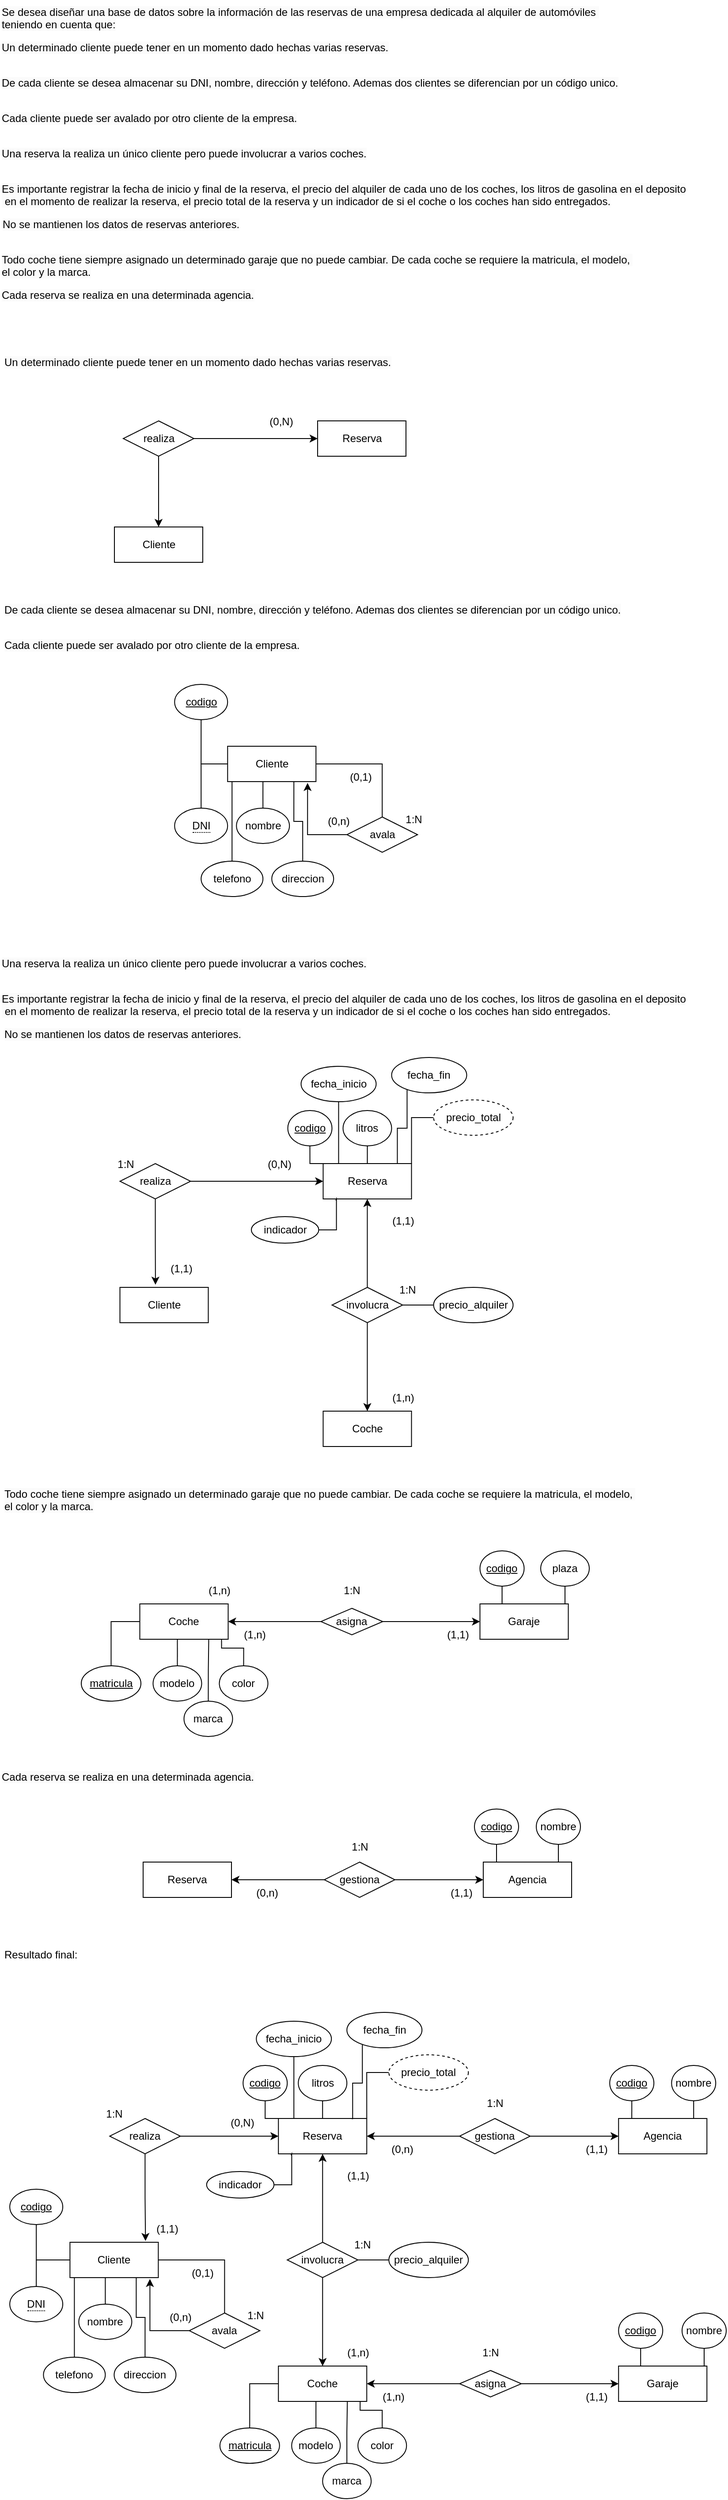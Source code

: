 <mxfile version="25.0.2">
  <diagram id="R2lEEEUBdFMjLlhIrx00" name="Page-1">
    <mxGraphModel dx="824" dy="884" grid="1" gridSize="10" guides="1" tooltips="1" connect="1" arrows="1" fold="1" page="1" pageScale="1" pageWidth="850" pageHeight="1100" math="0" shadow="0" extFonts="Permanent Marker^https://fonts.googleapis.com/css?family=Permanent+Marker">
      <root>
        <mxCell id="0" />
        <mxCell id="1" parent="0" />
        <mxCell id="h5iw6vHmCiw72O9xtH7j-2" style="edgeStyle=orthogonalEdgeStyle;rounded=0;orthogonalLoop=1;jettySize=auto;html=1;exitX=1;exitY=0.5;exitDx=0;exitDy=0;entryX=0.5;entryY=0;entryDx=0;entryDy=0;endArrow=none;endFill=0;" parent="1" source="h5iw6vHmCiw72O9xtH7j-3" target="h5iw6vHmCiw72O9xtH7j-15" edge="1">
          <mxGeometry relative="1" as="geometry" />
        </mxCell>
        <mxCell id="h5iw6vHmCiw72O9xtH7j-3" value="Cliente" style="whiteSpace=wrap;html=1;align=center;" parent="1" vertex="1">
          <mxGeometry x="1135.63" y="884" width="100" height="40" as="geometry" />
        </mxCell>
        <mxCell id="h5iw6vHmCiw72O9xtH7j-5" style="edgeStyle=orthogonalEdgeStyle;rounded=0;orthogonalLoop=1;jettySize=auto;html=1;entryX=0;entryY=0.5;entryDx=0;entryDy=0;endArrow=none;endFill=0;" parent="1" source="h5iw6vHmCiw72O9xtH7j-6" target="h5iw6vHmCiw72O9xtH7j-3" edge="1">
          <mxGeometry relative="1" as="geometry" />
        </mxCell>
        <mxCell id="h5iw6vHmCiw72O9xtH7j-6" value="codigo" style="ellipse;whiteSpace=wrap;html=1;align=center;fontStyle=4;" parent="1" vertex="1">
          <mxGeometry x="1075.63" y="814" width="60" height="40" as="geometry" />
        </mxCell>
        <mxCell id="h5iw6vHmCiw72O9xtH7j-7" value="nombre" style="ellipse;whiteSpace=wrap;html=1;align=center;" parent="1" vertex="1">
          <mxGeometry x="1145.63" y="954" width="60" height="40" as="geometry" />
        </mxCell>
        <mxCell id="h5iw6vHmCiw72O9xtH7j-8" style="edgeStyle=orthogonalEdgeStyle;rounded=0;orthogonalLoop=1;jettySize=auto;html=1;entryX=0.75;entryY=1;entryDx=0;entryDy=0;endArrow=none;endFill=0;" parent="1" source="h5iw6vHmCiw72O9xtH7j-9" target="h5iw6vHmCiw72O9xtH7j-3" edge="1">
          <mxGeometry relative="1" as="geometry" />
        </mxCell>
        <mxCell id="h5iw6vHmCiw72O9xtH7j-9" value="direccion" style="ellipse;whiteSpace=wrap;html=1;align=center;" parent="1" vertex="1">
          <mxGeometry x="1185.63" y="1014" width="70" height="40" as="geometry" />
        </mxCell>
        <mxCell id="h5iw6vHmCiw72O9xtH7j-10" value="telefono" style="ellipse;whiteSpace=wrap;html=1;align=center;" parent="1" vertex="1">
          <mxGeometry x="1105.63" y="1014" width="70" height="40" as="geometry" />
        </mxCell>
        <mxCell id="h5iw6vHmCiw72O9xtH7j-11" style="edgeStyle=orthogonalEdgeStyle;rounded=0;orthogonalLoop=1;jettySize=auto;html=1;entryX=0;entryY=0.5;entryDx=0;entryDy=0;endArrow=none;endFill=0;" parent="1" source="h5iw6vHmCiw72O9xtH7j-12" target="h5iw6vHmCiw72O9xtH7j-3" edge="1">
          <mxGeometry relative="1" as="geometry" />
        </mxCell>
        <mxCell id="h5iw6vHmCiw72O9xtH7j-12" value="&lt;span style=&quot;border-bottom: 1px dotted&quot;&gt;DNI&lt;/span&gt;" style="ellipse;whiteSpace=wrap;html=1;align=center;" parent="1" vertex="1">
          <mxGeometry x="1075.63" y="954" width="60" height="40" as="geometry" />
        </mxCell>
        <mxCell id="h5iw6vHmCiw72O9xtH7j-13" style="edgeStyle=orthogonalEdgeStyle;rounded=0;orthogonalLoop=1;jettySize=auto;html=1;entryX=0.4;entryY=1;entryDx=0;entryDy=0;entryPerimeter=0;endArrow=none;endFill=0;" parent="1" source="h5iw6vHmCiw72O9xtH7j-7" target="h5iw6vHmCiw72O9xtH7j-3" edge="1">
          <mxGeometry relative="1" as="geometry" />
        </mxCell>
        <mxCell id="h5iw6vHmCiw72O9xtH7j-14" style="edgeStyle=orthogonalEdgeStyle;rounded=0;orthogonalLoop=1;jettySize=auto;html=1;entryX=0.05;entryY=0.993;entryDx=0;entryDy=0;entryPerimeter=0;endArrow=none;endFill=0;" parent="1" source="h5iw6vHmCiw72O9xtH7j-10" target="h5iw6vHmCiw72O9xtH7j-3" edge="1">
          <mxGeometry relative="1" as="geometry" />
        </mxCell>
        <mxCell id="h5iw6vHmCiw72O9xtH7j-15" value="avala" style="shape=rhombus;perimeter=rhombusPerimeter;whiteSpace=wrap;html=1;align=center;" parent="1" vertex="1">
          <mxGeometry x="1270.63" y="964" width="80" height="40" as="geometry" />
        </mxCell>
        <mxCell id="h5iw6vHmCiw72O9xtH7j-16" style="edgeStyle=orthogonalEdgeStyle;rounded=0;orthogonalLoop=1;jettySize=auto;html=1;entryX=0.905;entryY=1.038;entryDx=0;entryDy=0;entryPerimeter=0;" parent="1" source="h5iw6vHmCiw72O9xtH7j-15" target="h5iw6vHmCiw72O9xtH7j-3" edge="1">
          <mxGeometry relative="1" as="geometry" />
        </mxCell>
        <mxCell id="h5iw6vHmCiw72O9xtH7j-17" value="(0,n)" style="text;html=1;align=center;verticalAlign=middle;resizable=0;points=[];autosize=1;strokeColor=none;fillColor=none;" parent="1" vertex="1">
          <mxGeometry x="1235.63" y="954" width="50" height="30" as="geometry" />
        </mxCell>
        <mxCell id="h5iw6vHmCiw72O9xtH7j-18" value="(0,1)" style="text;html=1;align=center;verticalAlign=middle;resizable=0;points=[];autosize=1;strokeColor=none;fillColor=none;" parent="1" vertex="1">
          <mxGeometry x="1260.63" y="904" width="50" height="30" as="geometry" />
        </mxCell>
        <mxCell id="h5iw6vHmCiw72O9xtH7j-19" value="1:N" style="text;html=1;align=center;verticalAlign=middle;resizable=0;points=[];autosize=1;strokeColor=none;fillColor=none;" parent="1" vertex="1">
          <mxGeometry x="1325.63" y="952" width="40" height="30" as="geometry" />
        </mxCell>
        <mxCell id="h5iw6vHmCiw72O9xtH7j-46" value="Coche" style="whiteSpace=wrap;html=1;align=center;" parent="1" vertex="1">
          <mxGeometry x="1243.76" y="1636" width="100" height="40" as="geometry" />
        </mxCell>
        <mxCell id="h5iw6vHmCiw72O9xtH7j-47" value="Reserva" style="whiteSpace=wrap;html=1;align=center;" parent="1" vertex="1">
          <mxGeometry x="1243.76" y="1356" width="100" height="40" as="geometry" />
        </mxCell>
        <mxCell id="h5iw6vHmCiw72O9xtH7j-63" style="edgeStyle=orthogonalEdgeStyle;rounded=0;orthogonalLoop=1;jettySize=auto;html=1;entryX=0;entryY=0;entryDx=0;entryDy=0;endArrow=none;endFill=0;" parent="1" source="h5iw6vHmCiw72O9xtH7j-64" target="h5iw6vHmCiw72O9xtH7j-47" edge="1">
          <mxGeometry relative="1" as="geometry" />
        </mxCell>
        <mxCell id="h5iw6vHmCiw72O9xtH7j-64" value="codigo" style="ellipse;whiteSpace=wrap;html=1;align=center;fontStyle=4;" parent="1" vertex="1">
          <mxGeometry x="1203.76" y="1296" width="50" height="40" as="geometry" />
        </mxCell>
        <mxCell id="h5iw6vHmCiw72O9xtH7j-65" style="edgeStyle=orthogonalEdgeStyle;rounded=0;orthogonalLoop=1;jettySize=auto;html=1;entryX=0.5;entryY=0;entryDx=0;entryDy=0;endArrow=none;endFill=0;" parent="1" source="h5iw6vHmCiw72O9xtH7j-66" target="h5iw6vHmCiw72O9xtH7j-47" edge="1">
          <mxGeometry relative="1" as="geometry" />
        </mxCell>
        <mxCell id="h5iw6vHmCiw72O9xtH7j-66" value="litros" style="ellipse;whiteSpace=wrap;html=1;align=center;" parent="1" vertex="1">
          <mxGeometry x="1266.26" y="1296" width="55" height="40" as="geometry" />
        </mxCell>
        <mxCell id="h5iw6vHmCiw72O9xtH7j-67" value="fecha_inicio" style="ellipse;whiteSpace=wrap;html=1;align=center;" parent="1" vertex="1">
          <mxGeometry x="1218.76" y="1246" width="85" height="40" as="geometry" />
        </mxCell>
        <mxCell id="h5iw6vHmCiw72O9xtH7j-68" value="fecha_fin" style="ellipse;whiteSpace=wrap;html=1;align=center;" parent="1" vertex="1">
          <mxGeometry x="1321.26" y="1236" width="85" height="40" as="geometry" />
        </mxCell>
        <mxCell id="h5iw6vHmCiw72O9xtH7j-72" style="edgeStyle=orthogonalEdgeStyle;rounded=0;orthogonalLoop=1;jettySize=auto;html=1;entryX=0.5;entryY=1;entryDx=0;entryDy=0;" parent="1" source="h5iw6vHmCiw72O9xtH7j-74" target="h5iw6vHmCiw72O9xtH7j-47" edge="1">
          <mxGeometry relative="1" as="geometry" />
        </mxCell>
        <mxCell id="h5iw6vHmCiw72O9xtH7j-73" style="edgeStyle=orthogonalEdgeStyle;rounded=0;orthogonalLoop=1;jettySize=auto;html=1;entryX=0.5;entryY=0;entryDx=0;entryDy=0;" parent="1" source="h5iw6vHmCiw72O9xtH7j-74" target="h5iw6vHmCiw72O9xtH7j-46" edge="1">
          <mxGeometry relative="1" as="geometry" />
        </mxCell>
        <mxCell id="h5iw6vHmCiw72O9xtH7j-74" value="involucra" style="shape=rhombus;perimeter=rhombusPerimeter;whiteSpace=wrap;html=1;align=center;" parent="1" vertex="1">
          <mxGeometry x="1253.76" y="1496" width="80" height="40" as="geometry" />
        </mxCell>
        <mxCell id="h5iw6vHmCiw72O9xtH7j-85" style="edgeStyle=orthogonalEdgeStyle;rounded=0;orthogonalLoop=1;jettySize=auto;html=1;exitX=0.5;exitY=1;exitDx=0;exitDy=0;entryX=0.175;entryY=0.006;entryDx=0;entryDy=0;entryPerimeter=0;endArrow=none;endFill=0;" parent="1" source="h5iw6vHmCiw72O9xtH7j-67" target="h5iw6vHmCiw72O9xtH7j-47" edge="1">
          <mxGeometry relative="1" as="geometry" />
        </mxCell>
        <mxCell id="h5iw6vHmCiw72O9xtH7j-86" style="edgeStyle=orthogonalEdgeStyle;rounded=0;orthogonalLoop=1;jettySize=auto;html=1;entryX=0.83;entryY=0.005;entryDx=0;entryDy=0;entryPerimeter=0;endArrow=none;endFill=0;" parent="1" source="h5iw6vHmCiw72O9xtH7j-68" target="h5iw6vHmCiw72O9xtH7j-47" edge="1">
          <mxGeometry relative="1" as="geometry">
            <Array as="points">
              <mxPoint x="1338.76" y="1316" />
              <mxPoint x="1327.76" y="1316" />
              <mxPoint x="1327.76" y="1356" />
            </Array>
          </mxGeometry>
        </mxCell>
        <mxCell id="h5iw6vHmCiw72O9xtH7j-90" value="(1,n)" style="text;html=1;align=center;verticalAlign=middle;resizable=0;points=[];autosize=1;strokeColor=none;fillColor=none;" parent="1" vertex="1">
          <mxGeometry x="1308.76" y="1606" width="50" height="30" as="geometry" />
        </mxCell>
        <mxCell id="h5iw6vHmCiw72O9xtH7j-91" value="(1,1)" style="text;html=1;align=center;verticalAlign=middle;resizable=0;points=[];autosize=1;strokeColor=none;fillColor=none;" parent="1" vertex="1">
          <mxGeometry x="1308.76" y="1406" width="50" height="30" as="geometry" />
        </mxCell>
        <mxCell id="h5iw6vHmCiw72O9xtH7j-92" value="1:N" style="text;html=1;align=center;verticalAlign=middle;resizable=0;points=[];autosize=1;strokeColor=none;fillColor=none;" parent="1" vertex="1">
          <mxGeometry x="1318.76" y="1484" width="40" height="30" as="geometry" />
        </mxCell>
        <mxCell id="h5iw6vHmCiw72O9xtH7j-95" style="edgeStyle=orthogonalEdgeStyle;rounded=0;orthogonalLoop=1;jettySize=auto;html=1;entryX=1;entryY=0.5;entryDx=0;entryDy=0;endArrow=none;endFill=0;" parent="1" source="h5iw6vHmCiw72O9xtH7j-96" target="h5iw6vHmCiw72O9xtH7j-74" edge="1">
          <mxGeometry relative="1" as="geometry" />
        </mxCell>
        <mxCell id="h5iw6vHmCiw72O9xtH7j-96" value="precio_alquiler" style="ellipse;whiteSpace=wrap;html=1;align=center;" parent="1" vertex="1">
          <mxGeometry x="1368.76" y="1496" width="90" height="40" as="geometry" />
        </mxCell>
        <mxCell id="h5iw6vHmCiw72O9xtH7j-97" style="edgeStyle=orthogonalEdgeStyle;rounded=0;orthogonalLoop=1;jettySize=auto;html=1;entryX=1;entryY=0;entryDx=0;entryDy=0;endArrow=none;endFill=0;" parent="1" source="h5iw6vHmCiw72O9xtH7j-98" target="h5iw6vHmCiw72O9xtH7j-47" edge="1">
          <mxGeometry relative="1" as="geometry" />
        </mxCell>
        <mxCell id="h5iw6vHmCiw72O9xtH7j-98" value="precio_total" style="ellipse;whiteSpace=wrap;html=1;align=center;dashed=1;" parent="1" vertex="1">
          <mxGeometry x="1368.76" y="1284" width="90" height="40" as="geometry" />
        </mxCell>
        <mxCell id="h5iw6vHmCiw72O9xtH7j-99" value="indicador" style="ellipse;whiteSpace=wrap;html=1;align=center;" parent="1" vertex="1">
          <mxGeometry x="1162.51" y="1416" width="76.25" height="30" as="geometry" />
        </mxCell>
        <mxCell id="h5iw6vHmCiw72O9xtH7j-100" style="edgeStyle=orthogonalEdgeStyle;rounded=0;orthogonalLoop=1;jettySize=auto;html=1;entryX=0.143;entryY=1.044;entryDx=0;entryDy=0;entryPerimeter=0;endArrow=none;endFill=0;" parent="1" source="h5iw6vHmCiw72O9xtH7j-99" target="h5iw6vHmCiw72O9xtH7j-47" edge="1">
          <mxGeometry relative="1" as="geometry" />
        </mxCell>
        <mxCell id="h5iw6vHmCiw72O9xtH7j-101" value="&lt;span style=&quot;color: rgb(0, 0, 0); font-family: Helvetica; font-size: 12px; font-style: normal; font-variant-ligatures: normal; font-variant-caps: normal; font-weight: 400; letter-spacing: normal; orphans: 2; text-align: left; text-indent: 0px; text-transform: none; widows: 2; word-spacing: 0px; -webkit-text-stroke-width: 0px; white-space: nowrap; background-color: rgb(251, 251, 251); text-decoration-thickness: initial; text-decoration-style: initial; text-decoration-color: initial; display: inline !important; float: none;&quot;&gt;Se desea diseñar una base de datos sobre la información de las reservas de una empresa dedicada al alquiler de automóviles&amp;nbsp;&lt;/span&gt;&lt;br style=&quot;forced-color-adjust: none; padding: 0px; margin: 0px; color: rgb(0, 0, 0); font-family: Helvetica; font-size: 12px; font-style: normal; font-variant-ligatures: normal; font-variant-caps: normal; font-weight: 400; letter-spacing: normal; orphans: 2; text-align: left; text-indent: 0px; text-transform: none; widows: 2; word-spacing: 0px; -webkit-text-stroke-width: 0px; white-space: nowrap; background-color: rgb(251, 251, 251); text-decoration-thickness: initial; text-decoration-style: initial; text-decoration-color: initial;&quot;&gt;&lt;span style=&quot;color: rgb(0, 0, 0); font-family: Helvetica; font-size: 12px; font-style: normal; font-variant-ligatures: normal; font-variant-caps: normal; font-weight: 400; letter-spacing: normal; orphans: 2; text-align: left; text-indent: 0px; text-transform: none; widows: 2; word-spacing: 0px; -webkit-text-stroke-width: 0px; white-space: nowrap; background-color: rgb(251, 251, 251); text-decoration-thickness: initial; text-decoration-style: initial; text-decoration-color: initial; display: inline !important; float: none;&quot;&gt;teniendo en cuenta que:&lt;/span&gt;&lt;br style=&quot;forced-color-adjust: none; padding: 0px; margin: 0px; color: rgb(0, 0, 0); font-family: Helvetica; font-size: 12px; font-style: normal; font-variant-ligatures: normal; font-variant-caps: normal; font-weight: 400; letter-spacing: normal; orphans: 2; text-align: left; text-indent: 0px; text-transform: none; widows: 2; word-spacing: 0px; -webkit-text-stroke-width: 0px; white-space: nowrap; background-color: rgb(251, 251, 251); text-decoration-thickness: initial; text-decoration-style: initial; text-decoration-color: initial;&quot;&gt;" style="text;whiteSpace=wrap;html=1;" parent="1" vertex="1">
          <mxGeometry x="878.13" y="40" width="560" height="50" as="geometry" />
        </mxCell>
        <mxCell id="h5iw6vHmCiw72O9xtH7j-102" value="&lt;span style=&quot;color: rgb(0, 0, 0); font-family: Helvetica; font-size: 12px; font-style: normal; font-variant-ligatures: normal; font-variant-caps: normal; font-weight: 400; letter-spacing: normal; orphans: 2; text-align: left; text-indent: 0px; text-transform: none; widows: 2; word-spacing: 0px; -webkit-text-stroke-width: 0px; white-space: nowrap; background-color: rgb(251, 251, 251); text-decoration-thickness: initial; text-decoration-style: initial; text-decoration-color: initial; display: inline !important; float: none;&quot;&gt;Un determinado cliente puede tener en un momento dado hechas varias reservas.&lt;/span&gt;&lt;br style=&quot;forced-color-adjust: none; padding: 0px; margin: 0px; color: rgb(0, 0, 0); font-family: Helvetica; font-size: 12px; font-style: normal; font-variant-ligatures: normal; font-variant-caps: normal; font-weight: 400; letter-spacing: normal; orphans: 2; text-align: left; text-indent: 0px; text-transform: none; widows: 2; word-spacing: 0px; -webkit-text-stroke-width: 0px; white-space: nowrap; background-color: rgb(251, 251, 251); text-decoration-thickness: initial; text-decoration-style: initial; text-decoration-color: initial;&quot;&gt;" style="text;whiteSpace=wrap;html=1;" parent="1" vertex="1">
          <mxGeometry x="878.13" y="80" width="470" height="40" as="geometry" />
        </mxCell>
        <mxCell id="h5iw6vHmCiw72O9xtH7j-103" value="&lt;span style=&quot;color: rgb(0, 0, 0); font-family: Helvetica; font-size: 12px; font-style: normal; font-variant-ligatures: normal; font-variant-caps: normal; font-weight: 400; letter-spacing: normal; orphans: 2; text-align: left; text-indent: 0px; text-transform: none; widows: 2; word-spacing: 0px; -webkit-text-stroke-width: 0px; white-space: nowrap; background-color: rgb(251, 251, 251); text-decoration-thickness: initial; text-decoration-style: initial; text-decoration-color: initial; display: inline !important; float: none;&quot;&gt;De cada cliente se desea almacenar su DNI, nombre, dirección y teléfono. Ademas dos clientes se diferencian por un código unico.&lt;/span&gt;&lt;br style=&quot;forced-color-adjust: none; padding: 0px; margin: 0px; color: rgb(0, 0, 0); font-family: Helvetica; font-size: 12px; font-style: normal; font-variant-ligatures: normal; font-variant-caps: normal; font-weight: 400; letter-spacing: normal; orphans: 2; text-align: left; text-indent: 0px; text-transform: none; widows: 2; word-spacing: 0px; -webkit-text-stroke-width: 0px; white-space: nowrap; background-color: rgb(251, 251, 251); text-decoration-thickness: initial; text-decoration-style: initial; text-decoration-color: initial;&quot;&gt;" style="text;whiteSpace=wrap;html=1;" parent="1" vertex="1">
          <mxGeometry x="878.13" y="120" width="560" height="40" as="geometry" />
        </mxCell>
        <mxCell id="h5iw6vHmCiw72O9xtH7j-104" value="&lt;span style=&quot;color: rgb(0, 0, 0); font-family: Helvetica; font-size: 12px; font-style: normal; font-variant-ligatures: normal; font-variant-caps: normal; font-weight: 400; letter-spacing: normal; orphans: 2; text-align: left; text-indent: 0px; text-transform: none; widows: 2; word-spacing: 0px; -webkit-text-stroke-width: 0px; white-space: nowrap; background-color: rgb(251, 251, 251); text-decoration-thickness: initial; text-decoration-style: initial; text-decoration-color: initial; display: inline !important; float: none;&quot;&gt;Cada cliente puede ser avalado por otro cliente de la empresa.&lt;/span&gt;&lt;br style=&quot;forced-color-adjust: none; padding: 0px; margin: 0px; color: rgb(0, 0, 0); font-family: Helvetica; font-size: 12px; font-style: normal; font-variant-ligatures: normal; font-variant-caps: normal; font-weight: 400; letter-spacing: normal; orphans: 2; text-align: left; text-indent: 0px; text-transform: none; widows: 2; word-spacing: 0px; -webkit-text-stroke-width: 0px; white-space: nowrap; background-color: rgb(251, 251, 251); text-decoration-thickness: initial; text-decoration-style: initial; text-decoration-color: initial;&quot;&gt;" style="text;whiteSpace=wrap;html=1;" parent="1" vertex="1">
          <mxGeometry x="878.13" y="160" width="370" height="40" as="geometry" />
        </mxCell>
        <mxCell id="h5iw6vHmCiw72O9xtH7j-105" value="&lt;span style=&quot;color: rgb(0, 0, 0); font-family: Helvetica; font-size: 12px; font-style: normal; font-variant-ligatures: normal; font-variant-caps: normal; font-weight: 400; letter-spacing: normal; orphans: 2; text-align: left; text-indent: 0px; text-transform: none; widows: 2; word-spacing: 0px; -webkit-text-stroke-width: 0px; white-space: nowrap; background-color: rgb(251, 251, 251); text-decoration-thickness: initial; text-decoration-style: initial; text-decoration-color: initial; display: inline !important; float: none;&quot;&gt;Una reserva la realiza un único cliente pero puede involucrar a varios coches.&lt;/span&gt;&lt;br style=&quot;forced-color-adjust: none; padding: 0px; margin: 0px; color: rgb(0, 0, 0); font-family: Helvetica; font-size: 12px; font-style: normal; font-variant-ligatures: normal; font-variant-caps: normal; font-weight: 400; letter-spacing: normal; orphans: 2; text-align: left; text-indent: 0px; text-transform: none; widows: 2; word-spacing: 0px; -webkit-text-stroke-width: 0px; white-space: nowrap; background-color: rgb(251, 251, 251); text-decoration-thickness: initial; text-decoration-style: initial; text-decoration-color: initial;&quot;&gt;" style="text;whiteSpace=wrap;html=1;" parent="1" vertex="1">
          <mxGeometry x="878.13" y="200" width="450" height="40" as="geometry" />
        </mxCell>
        <mxCell id="h5iw6vHmCiw72O9xtH7j-106" value="&lt;span style=&quot;color: rgb(0, 0, 0); font-family: Helvetica; font-size: 12px; font-style: normal; font-variant-ligatures: normal; font-variant-caps: normal; font-weight: 400; letter-spacing: normal; orphans: 2; text-align: left; text-indent: 0px; text-transform: none; widows: 2; word-spacing: 0px; -webkit-text-stroke-width: 0px; white-space: nowrap; background-color: rgb(251, 251, 251); text-decoration-thickness: initial; text-decoration-style: initial; text-decoration-color: initial; display: inline !important; float: none;&quot;&gt;Es importante registrar la fecha de inicio y final de la reserva, el precio del alquiler de cada uno de los coches, los litros de gasolina en el deposito&lt;/span&gt;&lt;br style=&quot;forced-color-adjust: none; padding: 0px; margin: 0px; color: rgb(0, 0, 0); font-family: Helvetica; font-size: 12px; font-style: normal; font-variant-ligatures: normal; font-variant-caps: normal; font-weight: 400; letter-spacing: normal; orphans: 2; text-align: left; text-indent: 0px; text-transform: none; widows: 2; word-spacing: 0px; -webkit-text-stroke-width: 0px; white-space: nowrap; background-color: rgb(251, 251, 251); text-decoration-thickness: initial; text-decoration-style: initial; text-decoration-color: initial;&quot;&gt;&lt;span style=&quot;color: rgb(0, 0, 0); font-family: Helvetica; font-size: 12px; font-style: normal; font-variant-ligatures: normal; font-variant-caps: normal; font-weight: 400; letter-spacing: normal; orphans: 2; text-align: left; text-indent: 0px; text-transform: none; widows: 2; word-spacing: 0px; -webkit-text-stroke-width: 0px; white-space: nowrap; background-color: rgb(251, 251, 251); text-decoration-thickness: initial; text-decoration-style: initial; text-decoration-color: initial; display: inline !important; float: none;&quot;&gt;&amp;nbsp;en el momento de realizar la reserva, el precio total de la reserva y un indicador de si el coche o los coches han sido entregados.&lt;/span&gt;" style="text;whiteSpace=wrap;html=1;verticalAlign=top;" parent="1" vertex="1">
          <mxGeometry x="878.13" y="240" width="560" height="50" as="geometry" />
        </mxCell>
        <mxCell id="h5iw6vHmCiw72O9xtH7j-107" value="&lt;span style=&quot;color: rgb(0, 0, 0); font-family: Helvetica; font-size: 12px; font-style: normal; font-variant-ligatures: normal; font-variant-caps: normal; font-weight: 400; letter-spacing: normal; orphans: 2; text-align: left; text-indent: 0px; text-transform: none; widows: 2; word-spacing: 0px; -webkit-text-stroke-width: 0px; white-space: nowrap; background-color: rgb(251, 251, 251); text-decoration-thickness: initial; text-decoration-style: initial; text-decoration-color: initial; display: inline !important; float: none;&quot;&gt;No se mantienen los datos de reservas anteriores.&lt;/span&gt;&lt;br style=&quot;forced-color-adjust: none; padding: 0px; margin: 0px; color: rgb(0, 0, 0); font-family: Helvetica; font-size: 12px; font-style: normal; font-variant-ligatures: normal; font-variant-caps: normal; font-weight: 400; letter-spacing: normal; orphans: 2; text-align: left; text-indent: 0px; text-transform: none; widows: 2; word-spacing: 0px; -webkit-text-stroke-width: 0px; white-space: nowrap; background-color: rgb(251, 251, 251); text-decoration-thickness: initial; text-decoration-style: initial; text-decoration-color: initial;&quot;&gt;" style="text;whiteSpace=wrap;html=1;" parent="1" vertex="1">
          <mxGeometry x="879.38" y="280" width="300" height="40" as="geometry" />
        </mxCell>
        <mxCell id="h5iw6vHmCiw72O9xtH7j-108" value="&lt;span style=&quot;color: rgb(0, 0, 0); font-family: Helvetica; font-size: 12px; font-style: normal; font-variant-ligatures: normal; font-variant-caps: normal; font-weight: 400; letter-spacing: normal; orphans: 2; text-align: left; text-indent: 0px; text-transform: none; widows: 2; word-spacing: 0px; -webkit-text-stroke-width: 0px; white-space: nowrap; background-color: rgb(251, 251, 251); text-decoration-thickness: initial; text-decoration-style: initial; text-decoration-color: initial; display: inline !important; float: none;&quot;&gt;Todo coche tiene siempre asignado un determinado garaje que no puede cambiar. De cada coche se requiere la matricula, el modelo,&amp;nbsp;&lt;/span&gt;&lt;br style=&quot;forced-color-adjust: none; padding: 0px; margin: 0px; color: rgb(0, 0, 0); font-family: Helvetica; font-size: 12px; font-style: normal; font-variant-ligatures: normal; font-variant-caps: normal; font-weight: 400; letter-spacing: normal; orphans: 2; text-align: left; text-indent: 0px; text-transform: none; widows: 2; word-spacing: 0px; -webkit-text-stroke-width: 0px; white-space: nowrap; background-color: rgb(251, 251, 251); text-decoration-thickness: initial; text-decoration-style: initial; text-decoration-color: initial;&quot;&gt;&lt;span style=&quot;color: rgb(0, 0, 0); font-family: Helvetica; font-size: 12px; font-style: normal; font-variant-ligatures: normal; font-variant-caps: normal; font-weight: 400; letter-spacing: normal; orphans: 2; text-align: left; text-indent: 0px; text-transform: none; widows: 2; word-spacing: 0px; -webkit-text-stroke-width: 0px; white-space: nowrap; background-color: rgb(251, 251, 251); text-decoration-thickness: initial; text-decoration-style: initial; text-decoration-color: initial; display: inline !important; float: none;&quot;&gt;el color y la marca.&lt;/span&gt;" style="text;whiteSpace=wrap;html=1;" parent="1" vertex="1">
          <mxGeometry x="878.13" y="320" width="560" height="50" as="geometry" />
        </mxCell>
        <mxCell id="h5iw6vHmCiw72O9xtH7j-109" value="&lt;span style=&quot;color: rgb(0, 0, 0); font-family: Helvetica; font-size: 12px; font-style: normal; font-variant-ligatures: normal; font-variant-caps: normal; font-weight: 400; letter-spacing: normal; orphans: 2; text-align: left; text-indent: 0px; text-transform: none; widows: 2; word-spacing: 0px; -webkit-text-stroke-width: 0px; white-space: nowrap; background-color: rgb(251, 251, 251); text-decoration-thickness: initial; text-decoration-style: initial; text-decoration-color: initial; display: inline !important; float: none;&quot;&gt;Cada reserva se realiza en una determinada agencia.&lt;/span&gt;" style="text;whiteSpace=wrap;html=1;" parent="1" vertex="1">
          <mxGeometry x="878.13" y="360" width="320" height="40" as="geometry" />
        </mxCell>
        <mxCell id="h5iw6vHmCiw72O9xtH7j-111" value="&lt;span style=&quot;color: rgb(0, 0, 0); font-family: Helvetica; font-size: 12px; font-style: normal; font-variant-ligatures: normal; font-variant-caps: normal; font-weight: 400; letter-spacing: normal; orphans: 2; text-align: left; text-indent: 0px; text-transform: none; widows: 2; word-spacing: 0px; -webkit-text-stroke-width: 0px; white-space: nowrap; background-color: rgb(251, 251, 251); text-decoration-thickness: initial; text-decoration-style: initial; text-decoration-color: initial; display: inline !important; float: none;&quot;&gt;De cada cliente se desea almacenar su DNI, nombre, dirección y teléfono. Ademas dos clientes se diferencian por un código unico.&lt;/span&gt;&lt;br style=&quot;forced-color-adjust: none; padding: 0px; margin: 0px; color: rgb(0, 0, 0); font-family: Helvetica; font-size: 12px; font-style: normal; font-variant-ligatures: normal; font-variant-caps: normal; font-weight: 400; letter-spacing: normal; orphans: 2; text-align: left; text-indent: 0px; text-transform: none; widows: 2; word-spacing: 0px; -webkit-text-stroke-width: 0px; white-space: nowrap; background-color: rgb(251, 251, 251); text-decoration-thickness: initial; text-decoration-style: initial; text-decoration-color: initial;&quot;&gt;" style="text;whiteSpace=wrap;html=1;" parent="1" vertex="1">
          <mxGeometry x="880.63" y="716" width="560" height="40" as="geometry" />
        </mxCell>
        <mxCell id="h5iw6vHmCiw72O9xtH7j-112" value="&lt;span style=&quot;color: rgb(0, 0, 0); font-family: Helvetica; font-size: 12px; font-style: normal; font-variant-ligatures: normal; font-variant-caps: normal; font-weight: 400; letter-spacing: normal; orphans: 2; text-align: left; text-indent: 0px; text-transform: none; widows: 2; word-spacing: 0px; -webkit-text-stroke-width: 0px; white-space: nowrap; background-color: rgb(251, 251, 251); text-decoration-thickness: initial; text-decoration-style: initial; text-decoration-color: initial; display: inline !important; float: none;&quot;&gt;Cada cliente puede ser avalado por otro cliente de la empresa.&lt;/span&gt;&lt;br style=&quot;forced-color-adjust: none; padding: 0px; margin: 0px; color: rgb(0, 0, 0); font-family: Helvetica; font-size: 12px; font-style: normal; font-variant-ligatures: normal; font-variant-caps: normal; font-weight: 400; letter-spacing: normal; orphans: 2; text-align: left; text-indent: 0px; text-transform: none; widows: 2; word-spacing: 0px; -webkit-text-stroke-width: 0px; white-space: nowrap; background-color: rgb(251, 251, 251); text-decoration-thickness: initial; text-decoration-style: initial; text-decoration-color: initial;&quot;&gt;" style="text;whiteSpace=wrap;html=1;" parent="1" vertex="1">
          <mxGeometry x="880.63" y="756" width="370" height="40" as="geometry" />
        </mxCell>
        <mxCell id="h5iw6vHmCiw72O9xtH7j-116" value="&lt;span style=&quot;color: rgb(0, 0, 0); font-family: Helvetica; font-size: 12px; font-style: normal; font-variant-ligatures: normal; font-variant-caps: normal; font-weight: 400; letter-spacing: normal; orphans: 2; text-align: left; text-indent: 0px; text-transform: none; widows: 2; word-spacing: 0px; -webkit-text-stroke-width: 0px; white-space: nowrap; background-color: rgb(251, 251, 251); text-decoration-thickness: initial; text-decoration-style: initial; text-decoration-color: initial; display: inline !important; float: none;&quot;&gt;Un determinado cliente puede tener en un momento dado hechas varias reservas.&lt;/span&gt;&lt;br style=&quot;forced-color-adjust: none; padding: 0px; margin: 0px; color: rgb(0, 0, 0); font-family: Helvetica; font-size: 12px; font-style: normal; font-variant-ligatures: normal; font-variant-caps: normal; font-weight: 400; letter-spacing: normal; orphans: 2; text-align: left; text-indent: 0px; text-transform: none; widows: 2; word-spacing: 0px; -webkit-text-stroke-width: 0px; white-space: nowrap; background-color: rgb(251, 251, 251); text-decoration-thickness: initial; text-decoration-style: initial; text-decoration-color: initial;&quot;&gt;" style="text;whiteSpace=wrap;html=1;" parent="1" vertex="1">
          <mxGeometry x="880.63" y="436" width="470" height="40" as="geometry" />
        </mxCell>
        <mxCell id="h5iw6vHmCiw72O9xtH7j-117" value="&lt;span style=&quot;color: rgb(0, 0, 0); font-family: Helvetica; font-size: 12px; font-style: normal; font-variant-ligatures: normal; font-variant-caps: normal; font-weight: 400; letter-spacing: normal; orphans: 2; text-align: left; text-indent: 0px; text-transform: none; widows: 2; word-spacing: 0px; -webkit-text-stroke-width: 0px; white-space: nowrap; background-color: rgb(251, 251, 251); text-decoration-thickness: initial; text-decoration-style: initial; text-decoration-color: initial; display: inline !important; float: none;&quot;&gt;Una reserva la realiza un único cliente pero puede involucrar a varios coches.&lt;/span&gt;&lt;br style=&quot;forced-color-adjust: none; padding: 0px; margin: 0px; color: rgb(0, 0, 0); font-family: Helvetica; font-size: 12px; font-style: normal; font-variant-ligatures: normal; font-variant-caps: normal; font-weight: 400; letter-spacing: normal; orphans: 2; text-align: left; text-indent: 0px; text-transform: none; widows: 2; word-spacing: 0px; -webkit-text-stroke-width: 0px; white-space: nowrap; background-color: rgb(251, 251, 251); text-decoration-thickness: initial; text-decoration-style: initial; text-decoration-color: initial;&quot;&gt;" style="text;whiteSpace=wrap;html=1;" parent="1" vertex="1">
          <mxGeometry x="878.13" y="1116" width="450" height="40" as="geometry" />
        </mxCell>
        <mxCell id="h5iw6vHmCiw72O9xtH7j-118" value="&lt;span style=&quot;color: rgb(0, 0, 0); font-family: Helvetica; font-size: 12px; font-style: normal; font-variant-ligatures: normal; font-variant-caps: normal; font-weight: 400; letter-spacing: normal; orphans: 2; text-align: left; text-indent: 0px; text-transform: none; widows: 2; word-spacing: 0px; -webkit-text-stroke-width: 0px; white-space: nowrap; background-color: rgb(251, 251, 251); text-decoration-thickness: initial; text-decoration-style: initial; text-decoration-color: initial; display: inline !important; float: none;&quot;&gt;Es importante registrar la fecha de inicio y final de la reserva, el precio del alquiler de cada uno de los coches, los litros de gasolina en el deposito&lt;/span&gt;&lt;br style=&quot;forced-color-adjust: none; padding: 0px; margin: 0px; color: rgb(0, 0, 0); font-family: Helvetica; font-size: 12px; font-style: normal; font-variant-ligatures: normal; font-variant-caps: normal; font-weight: 400; letter-spacing: normal; orphans: 2; text-align: left; text-indent: 0px; text-transform: none; widows: 2; word-spacing: 0px; -webkit-text-stroke-width: 0px; white-space: nowrap; background-color: rgb(251, 251, 251); text-decoration-thickness: initial; text-decoration-style: initial; text-decoration-color: initial;&quot;&gt;&lt;span style=&quot;color: rgb(0, 0, 0); font-family: Helvetica; font-size: 12px; font-style: normal; font-variant-ligatures: normal; font-variant-caps: normal; font-weight: 400; letter-spacing: normal; orphans: 2; text-align: left; text-indent: 0px; text-transform: none; widows: 2; word-spacing: 0px; -webkit-text-stroke-width: 0px; white-space: nowrap; background-color: rgb(251, 251, 251); text-decoration-thickness: initial; text-decoration-style: initial; text-decoration-color: initial; display: inline !important; float: none;&quot;&gt;&amp;nbsp;en el momento de realizar la reserva, el precio total de la reserva y un indicador de si el coche o los coches han sido entregados.&lt;/span&gt;" style="text;whiteSpace=wrap;html=1;verticalAlign=top;" parent="1" vertex="1">
          <mxGeometry x="878.13" y="1156" width="560" height="50" as="geometry" />
        </mxCell>
        <mxCell id="h5iw6vHmCiw72O9xtH7j-119" value="&lt;span style=&quot;color: rgb(0, 0, 0); font-family: Helvetica; font-size: 12px; font-style: normal; font-variant-ligatures: normal; font-variant-caps: normal; font-weight: 400; letter-spacing: normal; orphans: 2; text-align: left; text-indent: 0px; text-transform: none; widows: 2; word-spacing: 0px; -webkit-text-stroke-width: 0px; white-space: nowrap; background-color: rgb(251, 251, 251); text-decoration-thickness: initial; text-decoration-style: initial; text-decoration-color: initial; display: inline !important; float: none;&quot;&gt;No se mantienen los datos de reservas anteriores.&lt;/span&gt;&lt;br style=&quot;forced-color-adjust: none; padding: 0px; margin: 0px; color: rgb(0, 0, 0); font-family: Helvetica; font-size: 12px; font-style: normal; font-variant-ligatures: normal; font-variant-caps: normal; font-weight: 400; letter-spacing: normal; orphans: 2; text-align: left; text-indent: 0px; text-transform: none; widows: 2; word-spacing: 0px; -webkit-text-stroke-width: 0px; white-space: nowrap; background-color: rgb(251, 251, 251); text-decoration-thickness: initial; text-decoration-style: initial; text-decoration-color: initial;&quot;&gt;" style="text;whiteSpace=wrap;html=1;" parent="1" vertex="1">
          <mxGeometry x="880.63" y="1196" width="300" height="40" as="geometry" />
        </mxCell>
        <mxCell id="h5iw6vHmCiw72O9xtH7j-120" value="Cliente" style="whiteSpace=wrap;html=1;align=center;" parent="1" vertex="1">
          <mxGeometry x="1007.5" y="636" width="100" height="40" as="geometry" />
        </mxCell>
        <mxCell id="h5iw6vHmCiw72O9xtH7j-121" value="Reserva" style="whiteSpace=wrap;html=1;align=center;" parent="1" vertex="1">
          <mxGeometry x="1237.5" y="516" width="100" height="40" as="geometry" />
        </mxCell>
        <mxCell id="h5iw6vHmCiw72O9xtH7j-136" style="edgeStyle=orthogonalEdgeStyle;rounded=0;orthogonalLoop=1;jettySize=auto;html=1;entryX=0.5;entryY=0;entryDx=0;entryDy=0;" parent="1" source="h5iw6vHmCiw72O9xtH7j-132" target="h5iw6vHmCiw72O9xtH7j-120" edge="1">
          <mxGeometry relative="1" as="geometry" />
        </mxCell>
        <mxCell id="h5iw6vHmCiw72O9xtH7j-137" style="edgeStyle=orthogonalEdgeStyle;rounded=0;orthogonalLoop=1;jettySize=auto;html=1;entryX=0;entryY=0.5;entryDx=0;entryDy=0;" parent="1" source="h5iw6vHmCiw72O9xtH7j-132" target="h5iw6vHmCiw72O9xtH7j-121" edge="1">
          <mxGeometry relative="1" as="geometry" />
        </mxCell>
        <mxCell id="h5iw6vHmCiw72O9xtH7j-132" value="realiza" style="shape=rhombus;perimeter=rhombusPerimeter;whiteSpace=wrap;html=1;align=center;" parent="1" vertex="1">
          <mxGeometry x="1017.5" y="516" width="80" height="40" as="geometry" />
        </mxCell>
        <mxCell id="h5iw6vHmCiw72O9xtH7j-134" value="(0,N)" style="text;html=1;align=center;verticalAlign=middle;resizable=0;points=[];autosize=1;strokeColor=none;fillColor=none;" parent="1" vertex="1">
          <mxGeometry x="1171.25" y="501.5" width="50" height="30" as="geometry" />
        </mxCell>
        <mxCell id="h5iw6vHmCiw72O9xtH7j-153" style="edgeStyle=orthogonalEdgeStyle;rounded=0;orthogonalLoop=1;jettySize=auto;html=1;entryX=0;entryY=0.5;entryDx=0;entryDy=0;" parent="1" source="h5iw6vHmCiw72O9xtH7j-144" target="h5iw6vHmCiw72O9xtH7j-47" edge="1">
          <mxGeometry relative="1" as="geometry" />
        </mxCell>
        <mxCell id="h5iw6vHmCiw72O9xtH7j-144" value="realiza" style="shape=rhombus;perimeter=rhombusPerimeter;whiteSpace=wrap;html=1;align=center;" parent="1" vertex="1">
          <mxGeometry x="1013.76" y="1356" width="80" height="40" as="geometry" />
        </mxCell>
        <mxCell id="h5iw6vHmCiw72O9xtH7j-146" value="(1,1)" style="text;html=1;align=center;verticalAlign=middle;resizable=0;points=[];autosize=1;strokeColor=none;fillColor=none;" parent="1" vertex="1">
          <mxGeometry x="1057.5" y="1459.5" width="50" height="30" as="geometry" />
        </mxCell>
        <mxCell id="h5iw6vHmCiw72O9xtH7j-147" value="(0,N)" style="text;html=1;align=center;verticalAlign=middle;resizable=0;points=[];autosize=1;strokeColor=none;fillColor=none;" parent="1" vertex="1">
          <mxGeometry x="1168.76" y="1341.5" width="50" height="30" as="geometry" />
        </mxCell>
        <mxCell id="h5iw6vHmCiw72O9xtH7j-148" value="1:N" style="text;html=1;align=center;verticalAlign=middle;resizable=0;points=[];autosize=1;strokeColor=none;fillColor=none;" parent="1" vertex="1">
          <mxGeometry x="1000" y="1341.5" width="40" height="30" as="geometry" />
        </mxCell>
        <mxCell id="h5iw6vHmCiw72O9xtH7j-149" value="Cliente" style="whiteSpace=wrap;html=1;align=center;" parent="1" vertex="1">
          <mxGeometry x="1013.76" y="1496" width="100" height="40" as="geometry" />
        </mxCell>
        <mxCell id="h5iw6vHmCiw72O9xtH7j-152" style="edgeStyle=orthogonalEdgeStyle;rounded=0;orthogonalLoop=1;jettySize=auto;html=1;entryX=0.402;entryY=-0.075;entryDx=0;entryDy=0;entryPerimeter=0;" parent="1" source="h5iw6vHmCiw72O9xtH7j-144" target="h5iw6vHmCiw72O9xtH7j-149" edge="1">
          <mxGeometry relative="1" as="geometry" />
        </mxCell>
        <mxCell id="h5iw6vHmCiw72O9xtH7j-154" value="&lt;span style=&quot;color: rgb(0, 0, 0); font-family: Helvetica; font-size: 12px; font-style: normal; font-variant-ligatures: normal; font-variant-caps: normal; font-weight: 400; letter-spacing: normal; orphans: 2; text-align: left; text-indent: 0px; text-transform: none; widows: 2; word-spacing: 0px; -webkit-text-stroke-width: 0px; white-space: nowrap; background-color: rgb(251, 251, 251); text-decoration-thickness: initial; text-decoration-style: initial; text-decoration-color: initial; display: inline !important; float: none;&quot;&gt;Todo coche tiene siempre asignado un determinado garaje que no puede cambiar. De cada coche se requiere la matricula, el modelo,&amp;nbsp;&lt;/span&gt;&lt;br style=&quot;forced-color-adjust: none; padding: 0px; margin: 0px; color: rgb(0, 0, 0); font-family: Helvetica; font-size: 12px; font-style: normal; font-variant-ligatures: normal; font-variant-caps: normal; font-weight: 400; letter-spacing: normal; orphans: 2; text-align: left; text-indent: 0px; text-transform: none; widows: 2; word-spacing: 0px; -webkit-text-stroke-width: 0px; white-space: nowrap; background-color: rgb(251, 251, 251); text-decoration-thickness: initial; text-decoration-style: initial; text-decoration-color: initial;&quot;&gt;&lt;span style=&quot;color: rgb(0, 0, 0); font-family: Helvetica; font-size: 12px; font-style: normal; font-variant-ligatures: normal; font-variant-caps: normal; font-weight: 400; letter-spacing: normal; orphans: 2; text-align: left; text-indent: 0px; text-transform: none; widows: 2; word-spacing: 0px; -webkit-text-stroke-width: 0px; white-space: nowrap; background-color: rgb(251, 251, 251); text-decoration-thickness: initial; text-decoration-style: initial; text-decoration-color: initial; display: inline !important; float: none;&quot;&gt;el color y la marca.&lt;/span&gt;" style="text;whiteSpace=wrap;html=1;" parent="1" vertex="1">
          <mxGeometry x="880.63" y="1716" width="560" height="50" as="geometry" />
        </mxCell>
        <mxCell id="h5iw6vHmCiw72O9xtH7j-155" value="&lt;span style=&quot;color: rgb(0, 0, 0); font-family: Helvetica; font-size: 12px; font-style: normal; font-variant-ligatures: normal; font-variant-caps: normal; font-weight: 400; letter-spacing: normal; orphans: 2; text-align: left; text-indent: 0px; text-transform: none; widows: 2; word-spacing: 0px; -webkit-text-stroke-width: 0px; white-space: nowrap; background-color: rgb(251, 251, 251); text-decoration-thickness: initial; text-decoration-style: initial; text-decoration-color: initial; display: inline !important; float: none;&quot;&gt;Cada reserva se realiza en una determinada agencia.&lt;/span&gt;" style="text;whiteSpace=wrap;html=1;" parent="1" vertex="1">
          <mxGeometry x="878.13" y="2036" width="320" height="40" as="geometry" />
        </mxCell>
        <mxCell id="h5iw6vHmCiw72O9xtH7j-156" value="Coche" style="whiteSpace=wrap;html=1;align=center;" parent="1" vertex="1">
          <mxGeometry x="1036.25" y="1854" width="100" height="40" as="geometry" />
        </mxCell>
        <mxCell id="h5iw6vHmCiw72O9xtH7j-157" value="Reserva" style="whiteSpace=wrap;html=1;align=center;" parent="1" vertex="1">
          <mxGeometry x="1040" y="2146" width="100" height="40" as="geometry" />
        </mxCell>
        <mxCell id="h5iw6vHmCiw72O9xtH7j-158" value="Garaje" style="whiteSpace=wrap;html=1;align=center;" parent="1" vertex="1">
          <mxGeometry x="1421.25" y="1854" width="100" height="40" as="geometry" />
        </mxCell>
        <mxCell id="h5iw6vHmCiw72O9xtH7j-159" value="Agencia" style="whiteSpace=wrap;html=1;align=center;" parent="1" vertex="1">
          <mxGeometry x="1425" y="2146" width="100" height="40" as="geometry" />
        </mxCell>
        <mxCell id="h5iw6vHmCiw72O9xtH7j-168" value="modelo" style="ellipse;whiteSpace=wrap;html=1;align=center;" parent="1" vertex="1">
          <mxGeometry x="1051.25" y="1924" width="55" height="40" as="geometry" />
        </mxCell>
        <mxCell id="h5iw6vHmCiw72O9xtH7j-169" value="color" style="ellipse;whiteSpace=wrap;html=1;align=center;" parent="1" vertex="1">
          <mxGeometry x="1126.25" y="1924" width="55" height="40" as="geometry" />
        </mxCell>
        <mxCell id="h5iw6vHmCiw72O9xtH7j-170" value="" style="edgeStyle=orthogonalEdgeStyle;rounded=0;orthogonalLoop=1;jettySize=auto;html=1;endArrow=none;endFill=0;" parent="1" edge="1">
          <mxGeometry relative="1" as="geometry">
            <mxPoint x="1113.75" y="1964" as="sourcePoint" />
            <mxPoint x="1114.25" y="1894" as="targetPoint" />
            <Array as="points">
              <mxPoint x="1114.25" y="1929" />
              <mxPoint x="1114.25" y="1929" />
              <mxPoint x="1114.25" y="1894" />
            </Array>
          </mxGeometry>
        </mxCell>
        <mxCell id="h5iw6vHmCiw72O9xtH7j-171" value="marca" style="ellipse;whiteSpace=wrap;html=1;align=center;" parent="1" vertex="1">
          <mxGeometry x="1086.25" y="1964" width="55" height="40" as="geometry" />
        </mxCell>
        <mxCell id="h5iw6vHmCiw72O9xtH7j-172" style="edgeStyle=orthogonalEdgeStyle;rounded=0;orthogonalLoop=1;jettySize=auto;html=1;entryX=0;entryY=0.5;entryDx=0;entryDy=0;endArrow=none;endFill=0;" parent="1" source="h5iw6vHmCiw72O9xtH7j-173" target="h5iw6vHmCiw72O9xtH7j-156" edge="1">
          <mxGeometry relative="1" as="geometry" />
        </mxCell>
        <mxCell id="h5iw6vHmCiw72O9xtH7j-173" value="matricula" style="ellipse;whiteSpace=wrap;html=1;align=center;fontStyle=4;" parent="1" vertex="1">
          <mxGeometry x="970" y="1924" width="67.5" height="40" as="geometry" />
        </mxCell>
        <mxCell id="h5iw6vHmCiw72O9xtH7j-174" style="edgeStyle=orthogonalEdgeStyle;rounded=0;orthogonalLoop=1;jettySize=auto;html=1;entryX=0.925;entryY=1.013;entryDx=0;entryDy=0;entryPerimeter=0;endArrow=none;endFill=0;" parent="1" source="h5iw6vHmCiw72O9xtH7j-169" target="h5iw6vHmCiw72O9xtH7j-156" edge="1">
          <mxGeometry relative="1" as="geometry" />
        </mxCell>
        <mxCell id="h5iw6vHmCiw72O9xtH7j-175" style="edgeStyle=orthogonalEdgeStyle;rounded=0;orthogonalLoop=1;jettySize=auto;html=1;entryX=0.425;entryY=0.987;entryDx=0;entryDy=0;entryPerimeter=0;endArrow=none;endFill=0;" parent="1" source="h5iw6vHmCiw72O9xtH7j-168" target="h5iw6vHmCiw72O9xtH7j-156" edge="1">
          <mxGeometry relative="1" as="geometry" />
        </mxCell>
        <mxCell id="h5iw6vHmCiw72O9xtH7j-176" style="edgeStyle=orthogonalEdgeStyle;rounded=0;orthogonalLoop=1;jettySize=auto;html=1;entryX=1;entryY=0.5;entryDx=0;entryDy=0;" parent="1" source="h5iw6vHmCiw72O9xtH7j-178" target="h5iw6vHmCiw72O9xtH7j-157" edge="1">
          <mxGeometry relative="1" as="geometry" />
        </mxCell>
        <mxCell id="h5iw6vHmCiw72O9xtH7j-177" style="edgeStyle=orthogonalEdgeStyle;rounded=0;orthogonalLoop=1;jettySize=auto;html=1;entryX=0;entryY=0.5;entryDx=0;entryDy=0;" parent="1" source="h5iw6vHmCiw72O9xtH7j-178" target="h5iw6vHmCiw72O9xtH7j-159" edge="1">
          <mxGeometry relative="1" as="geometry" />
        </mxCell>
        <mxCell id="h5iw6vHmCiw72O9xtH7j-178" value="gestiona" style="shape=rhombus;perimeter=rhombusPerimeter;whiteSpace=wrap;html=1;align=center;" parent="1" vertex="1">
          <mxGeometry x="1245" y="2146" width="80" height="40" as="geometry" />
        </mxCell>
        <mxCell id="h5iw6vHmCiw72O9xtH7j-179" style="edgeStyle=orthogonalEdgeStyle;rounded=0;orthogonalLoop=1;jettySize=auto;html=1;entryX=1;entryY=0.5;entryDx=0;entryDy=0;" parent="1" source="h5iw6vHmCiw72O9xtH7j-181" target="h5iw6vHmCiw72O9xtH7j-156" edge="1">
          <mxGeometry relative="1" as="geometry" />
        </mxCell>
        <mxCell id="h5iw6vHmCiw72O9xtH7j-180" style="edgeStyle=orthogonalEdgeStyle;rounded=0;orthogonalLoop=1;jettySize=auto;html=1;entryX=0;entryY=0.5;entryDx=0;entryDy=0;" parent="1" source="h5iw6vHmCiw72O9xtH7j-181" target="h5iw6vHmCiw72O9xtH7j-158" edge="1">
          <mxGeometry relative="1" as="geometry" />
        </mxCell>
        <mxCell id="h5iw6vHmCiw72O9xtH7j-181" value="asigna" style="shape=rhombus;perimeter=rhombusPerimeter;whiteSpace=wrap;html=1;align=center;" parent="1" vertex="1">
          <mxGeometry x="1241.25" y="1859" width="70" height="30" as="geometry" />
        </mxCell>
        <mxCell id="h5iw6vHmCiw72O9xtH7j-184" value="(1,n)" style="text;html=1;align=center;verticalAlign=middle;resizable=0;points=[];autosize=1;strokeColor=none;fillColor=none;" parent="1" vertex="1">
          <mxGeometry x="1101.25" y="1824" width="50" height="30" as="geometry" />
        </mxCell>
        <mxCell id="h5iw6vHmCiw72O9xtH7j-187" value="(0,n)" style="text;html=1;align=center;verticalAlign=middle;resizable=0;points=[];autosize=1;strokeColor=none;fillColor=none;" parent="1" vertex="1">
          <mxGeometry x="1155" y="2166" width="50" height="30" as="geometry" />
        </mxCell>
        <mxCell id="h5iw6vHmCiw72O9xtH7j-188" value="(1,1)" style="text;html=1;align=center;verticalAlign=middle;resizable=0;points=[];autosize=1;strokeColor=none;fillColor=none;" parent="1" vertex="1">
          <mxGeometry x="1375" y="2166" width="50" height="30" as="geometry" />
        </mxCell>
        <mxCell id="h5iw6vHmCiw72O9xtH7j-189" value="1:N" style="text;html=1;align=center;verticalAlign=middle;resizable=0;points=[];autosize=1;strokeColor=none;fillColor=none;" parent="1" vertex="1">
          <mxGeometry x="1265" y="2114" width="40" height="30" as="geometry" />
        </mxCell>
        <mxCell id="h5iw6vHmCiw72O9xtH7j-190" value="(1,1)" style="text;html=1;align=center;verticalAlign=middle;resizable=0;points=[];autosize=1;strokeColor=none;fillColor=none;" parent="1" vertex="1">
          <mxGeometry x="1371.25" y="1874" width="50" height="30" as="geometry" />
        </mxCell>
        <mxCell id="h5iw6vHmCiw72O9xtH7j-191" value="(1,n)" style="text;html=1;align=center;verticalAlign=middle;resizable=0;points=[];autosize=1;strokeColor=none;fillColor=none;" parent="1" vertex="1">
          <mxGeometry x="1141.25" y="1874" width="50" height="30" as="geometry" />
        </mxCell>
        <mxCell id="h5iw6vHmCiw72O9xtH7j-192" value="1:N" style="text;html=1;align=center;verticalAlign=middle;resizable=0;points=[];autosize=1;strokeColor=none;fillColor=none;" parent="1" vertex="1">
          <mxGeometry x="1256.25" y="1824" width="40" height="30" as="geometry" />
        </mxCell>
        <mxCell id="h5iw6vHmCiw72O9xtH7j-195" value="codigo" style="ellipse;whiteSpace=wrap;html=1;align=center;fontStyle=4;" parent="1" vertex="1">
          <mxGeometry x="1415" y="2086" width="50" height="40" as="geometry" />
        </mxCell>
        <mxCell id="h5iw6vHmCiw72O9xtH7j-196" value="nombre" style="ellipse;whiteSpace=wrap;html=1;align=center;" parent="1" vertex="1">
          <mxGeometry x="1485" y="2086" width="50" height="40" as="geometry" />
        </mxCell>
        <mxCell id="h5iw6vHmCiw72O9xtH7j-197" style="edgeStyle=orthogonalEdgeStyle;rounded=0;orthogonalLoop=1;jettySize=auto;html=1;entryX=0.85;entryY=0;entryDx=0;entryDy=0;entryPerimeter=0;endArrow=none;endFill=0;" parent="1" source="h5iw6vHmCiw72O9xtH7j-196" target="h5iw6vHmCiw72O9xtH7j-159" edge="1">
          <mxGeometry relative="1" as="geometry" />
        </mxCell>
        <mxCell id="h5iw6vHmCiw72O9xtH7j-198" style="edgeStyle=orthogonalEdgeStyle;rounded=0;orthogonalLoop=1;jettySize=auto;html=1;entryX=0.157;entryY=0.005;entryDx=0;entryDy=0;entryPerimeter=0;endArrow=none;endFill=0;" parent="1" source="h5iw6vHmCiw72O9xtH7j-195" target="h5iw6vHmCiw72O9xtH7j-159" edge="1">
          <mxGeometry relative="1" as="geometry" />
        </mxCell>
        <mxCell id="h5iw6vHmCiw72O9xtH7j-199" style="edgeStyle=orthogonalEdgeStyle;rounded=0;orthogonalLoop=1;jettySize=auto;html=1;entryX=0.25;entryY=0;entryDx=0;entryDy=0;endArrow=none;endFill=0;" parent="1" source="h5iw6vHmCiw72O9xtH7j-200" target="h5iw6vHmCiw72O9xtH7j-158" edge="1">
          <mxGeometry relative="1" as="geometry" />
        </mxCell>
        <mxCell id="h5iw6vHmCiw72O9xtH7j-200" value="codigo" style="ellipse;whiteSpace=wrap;html=1;align=center;fontStyle=4;" parent="1" vertex="1">
          <mxGeometry x="1421.25" y="1794" width="50" height="40" as="geometry" />
        </mxCell>
        <mxCell id="h5iw6vHmCiw72O9xtH7j-206" style="edgeStyle=orthogonalEdgeStyle;rounded=0;orthogonalLoop=1;jettySize=auto;html=1;entryX=1;entryY=0;entryDx=0;entryDy=0;endArrow=none;endFill=0;" parent="1" source="h5iw6vHmCiw72O9xtH7j-205" target="h5iw6vHmCiw72O9xtH7j-158" edge="1">
          <mxGeometry relative="1" as="geometry" />
        </mxCell>
        <mxCell id="h5iw6vHmCiw72O9xtH7j-205" value="plaza" style="ellipse;whiteSpace=wrap;html=1;align=center;" parent="1" vertex="1">
          <mxGeometry x="1490.0" y="1794" width="55" height="40" as="geometry" />
        </mxCell>
        <mxCell id="h5iw6vHmCiw72O9xtH7j-207" style="edgeStyle=orthogonalEdgeStyle;rounded=0;orthogonalLoop=1;jettySize=auto;html=1;exitX=1;exitY=0.5;exitDx=0;exitDy=0;entryX=0.5;entryY=0;entryDx=0;entryDy=0;endArrow=none;endFill=0;" parent="1" source="h5iw6vHmCiw72O9xtH7j-208" target="h5iw6vHmCiw72O9xtH7j-221" edge="1">
          <mxGeometry relative="1" as="geometry" />
        </mxCell>
        <mxCell id="h5iw6vHmCiw72O9xtH7j-208" value="Cliente" style="whiteSpace=wrap;html=1;align=center;" parent="1" vertex="1">
          <mxGeometry x="957.19" y="2576" width="100" height="40" as="geometry" />
        </mxCell>
        <mxCell id="h5iw6vHmCiw72O9xtH7j-209" value="Coche" style="whiteSpace=wrap;html=1;align=center;" parent="1" vertex="1">
          <mxGeometry x="1193.13" y="2716" width="100" height="40" as="geometry" />
        </mxCell>
        <mxCell id="h5iw6vHmCiw72O9xtH7j-210" value="Reserva" style="whiteSpace=wrap;html=1;align=center;" parent="1" vertex="1">
          <mxGeometry x="1193.13" y="2436" width="100" height="40" as="geometry" />
        </mxCell>
        <mxCell id="h5iw6vHmCiw72O9xtH7j-211" value="Garaje" style="whiteSpace=wrap;html=1;align=center;" parent="1" vertex="1">
          <mxGeometry x="1578.13" y="2716" width="100" height="40" as="geometry" />
        </mxCell>
        <mxCell id="h5iw6vHmCiw72O9xtH7j-212" value="Agencia" style="whiteSpace=wrap;html=1;align=center;" parent="1" vertex="1">
          <mxGeometry x="1578.13" y="2436" width="100" height="40" as="geometry" />
        </mxCell>
        <mxCell id="h5iw6vHmCiw72O9xtH7j-214" value="nombre" style="ellipse;whiteSpace=wrap;html=1;align=center;" parent="1" vertex="1">
          <mxGeometry x="967.19" y="2646" width="60" height="40" as="geometry" />
        </mxCell>
        <mxCell id="h5iw6vHmCiw72O9xtH7j-215" style="edgeStyle=orthogonalEdgeStyle;rounded=0;orthogonalLoop=1;jettySize=auto;html=1;entryX=0.75;entryY=1;entryDx=0;entryDy=0;endArrow=none;endFill=0;" parent="1" source="h5iw6vHmCiw72O9xtH7j-216" target="h5iw6vHmCiw72O9xtH7j-208" edge="1">
          <mxGeometry relative="1" as="geometry" />
        </mxCell>
        <mxCell id="h5iw6vHmCiw72O9xtH7j-216" value="direccion" style="ellipse;whiteSpace=wrap;html=1;align=center;" parent="1" vertex="1">
          <mxGeometry x="1007.19" y="2706" width="70" height="40" as="geometry" />
        </mxCell>
        <mxCell id="h5iw6vHmCiw72O9xtH7j-217" value="telefono" style="ellipse;whiteSpace=wrap;html=1;align=center;" parent="1" vertex="1">
          <mxGeometry x="927.19" y="2706" width="70" height="40" as="geometry" />
        </mxCell>
        <mxCell id="h5iw6vHmCiw72O9xtH7j-219" style="edgeStyle=orthogonalEdgeStyle;rounded=0;orthogonalLoop=1;jettySize=auto;html=1;entryX=0.4;entryY=1;entryDx=0;entryDy=0;entryPerimeter=0;endArrow=none;endFill=0;" parent="1" source="h5iw6vHmCiw72O9xtH7j-214" target="h5iw6vHmCiw72O9xtH7j-208" edge="1">
          <mxGeometry relative="1" as="geometry" />
        </mxCell>
        <mxCell id="h5iw6vHmCiw72O9xtH7j-220" style="edgeStyle=orthogonalEdgeStyle;rounded=0;orthogonalLoop=1;jettySize=auto;html=1;entryX=0.05;entryY=0.993;entryDx=0;entryDy=0;entryPerimeter=0;endArrow=none;endFill=0;" parent="1" source="h5iw6vHmCiw72O9xtH7j-217" target="h5iw6vHmCiw72O9xtH7j-208" edge="1">
          <mxGeometry relative="1" as="geometry" />
        </mxCell>
        <mxCell id="h5iw6vHmCiw72O9xtH7j-221" value="avala" style="shape=rhombus;perimeter=rhombusPerimeter;whiteSpace=wrap;html=1;align=center;" parent="1" vertex="1">
          <mxGeometry x="1092.19" y="2656" width="80" height="40" as="geometry" />
        </mxCell>
        <mxCell id="h5iw6vHmCiw72O9xtH7j-222" style="edgeStyle=orthogonalEdgeStyle;rounded=0;orthogonalLoop=1;jettySize=auto;html=1;entryX=0.905;entryY=1.038;entryDx=0;entryDy=0;entryPerimeter=0;" parent="1" source="h5iw6vHmCiw72O9xtH7j-221" target="h5iw6vHmCiw72O9xtH7j-208" edge="1">
          <mxGeometry relative="1" as="geometry" />
        </mxCell>
        <mxCell id="h5iw6vHmCiw72O9xtH7j-223" value="(0,n)" style="text;html=1;align=center;verticalAlign=middle;resizable=0;points=[];autosize=1;strokeColor=none;fillColor=none;" parent="1" vertex="1">
          <mxGeometry x="1057.19" y="2646" width="50" height="30" as="geometry" />
        </mxCell>
        <mxCell id="h5iw6vHmCiw72O9xtH7j-224" value="(0,1)" style="text;html=1;align=center;verticalAlign=middle;resizable=0;points=[];autosize=1;strokeColor=none;fillColor=none;" parent="1" vertex="1">
          <mxGeometry x="1082.19" y="2596" width="50" height="30" as="geometry" />
        </mxCell>
        <mxCell id="h5iw6vHmCiw72O9xtH7j-225" value="1:N" style="text;html=1;align=center;verticalAlign=middle;resizable=0;points=[];autosize=1;strokeColor=none;fillColor=none;" parent="1" vertex="1">
          <mxGeometry x="1147.19" y="2644" width="40" height="30" as="geometry" />
        </mxCell>
        <mxCell id="h5iw6vHmCiw72O9xtH7j-226" style="edgeStyle=orthogonalEdgeStyle;rounded=0;orthogonalLoop=1;jettySize=auto;html=1;entryX=0;entryY=0;entryDx=0;entryDy=0;endArrow=none;endFill=0;" parent="1" source="h5iw6vHmCiw72O9xtH7j-227" target="h5iw6vHmCiw72O9xtH7j-210" edge="1">
          <mxGeometry relative="1" as="geometry" />
        </mxCell>
        <mxCell id="h5iw6vHmCiw72O9xtH7j-227" value="codigo" style="ellipse;whiteSpace=wrap;html=1;align=center;fontStyle=4;" parent="1" vertex="1">
          <mxGeometry x="1153.13" y="2376" width="50" height="40" as="geometry" />
        </mxCell>
        <mxCell id="h5iw6vHmCiw72O9xtH7j-228" style="edgeStyle=orthogonalEdgeStyle;rounded=0;orthogonalLoop=1;jettySize=auto;html=1;entryX=0.5;entryY=0;entryDx=0;entryDy=0;endArrow=none;endFill=0;" parent="1" source="h5iw6vHmCiw72O9xtH7j-229" target="h5iw6vHmCiw72O9xtH7j-210" edge="1">
          <mxGeometry relative="1" as="geometry" />
        </mxCell>
        <mxCell id="h5iw6vHmCiw72O9xtH7j-229" value="litros" style="ellipse;whiteSpace=wrap;html=1;align=center;" parent="1" vertex="1">
          <mxGeometry x="1215.63" y="2376" width="55" height="40" as="geometry" />
        </mxCell>
        <mxCell id="h5iw6vHmCiw72O9xtH7j-230" value="fecha_inicio" style="ellipse;whiteSpace=wrap;html=1;align=center;" parent="1" vertex="1">
          <mxGeometry x="1168.13" y="2326" width="85" height="40" as="geometry" />
        </mxCell>
        <mxCell id="h5iw6vHmCiw72O9xtH7j-231" value="fecha_fin" style="ellipse;whiteSpace=wrap;html=1;align=center;" parent="1" vertex="1">
          <mxGeometry x="1270.63" y="2316" width="85" height="40" as="geometry" />
        </mxCell>
        <mxCell id="h5iw6vHmCiw72O9xtH7j-232" style="edgeStyle=orthogonalEdgeStyle;rounded=0;orthogonalLoop=1;jettySize=auto;html=1;entryX=0;entryY=0.5;entryDx=0;entryDy=0;" parent="1" source="h5iw6vHmCiw72O9xtH7j-233" target="h5iw6vHmCiw72O9xtH7j-210" edge="1">
          <mxGeometry relative="1" as="geometry" />
        </mxCell>
        <mxCell id="h5iw6vHmCiw72O9xtH7j-233" value="realiza" style="shape=rhombus;perimeter=rhombusPerimeter;whiteSpace=wrap;html=1;align=center;" parent="1" vertex="1">
          <mxGeometry x="1002.19" y="2436" width="80" height="40" as="geometry" />
        </mxCell>
        <mxCell id="h5iw6vHmCiw72O9xtH7j-234" style="edgeStyle=orthogonalEdgeStyle;rounded=0;orthogonalLoop=1;jettySize=auto;html=1;exitX=0.5;exitY=1;exitDx=0;exitDy=0;entryX=0.855;entryY=-0.037;entryDx=0;entryDy=0;entryPerimeter=0;" parent="1" source="h5iw6vHmCiw72O9xtH7j-233" target="h5iw6vHmCiw72O9xtH7j-208" edge="1">
          <mxGeometry relative="1" as="geometry" />
        </mxCell>
        <mxCell id="h5iw6vHmCiw72O9xtH7j-235" style="edgeStyle=orthogonalEdgeStyle;rounded=0;orthogonalLoop=1;jettySize=auto;html=1;entryX=0.5;entryY=1;entryDx=0;entryDy=0;" parent="1" source="h5iw6vHmCiw72O9xtH7j-237" target="h5iw6vHmCiw72O9xtH7j-210" edge="1">
          <mxGeometry relative="1" as="geometry" />
        </mxCell>
        <mxCell id="h5iw6vHmCiw72O9xtH7j-236" style="edgeStyle=orthogonalEdgeStyle;rounded=0;orthogonalLoop=1;jettySize=auto;html=1;entryX=0.5;entryY=0;entryDx=0;entryDy=0;" parent="1" source="h5iw6vHmCiw72O9xtH7j-237" target="h5iw6vHmCiw72O9xtH7j-209" edge="1">
          <mxGeometry relative="1" as="geometry" />
        </mxCell>
        <mxCell id="h5iw6vHmCiw72O9xtH7j-237" value="involucra" style="shape=rhombus;perimeter=rhombusPerimeter;whiteSpace=wrap;html=1;align=center;" parent="1" vertex="1">
          <mxGeometry x="1203.13" y="2576" width="80" height="40" as="geometry" />
        </mxCell>
        <mxCell id="h5iw6vHmCiw72O9xtH7j-238" value="modelo" style="ellipse;whiteSpace=wrap;html=1;align=center;" parent="1" vertex="1">
          <mxGeometry x="1208.13" y="2786" width="55" height="40" as="geometry" />
        </mxCell>
        <mxCell id="h5iw6vHmCiw72O9xtH7j-239" value="color" style="ellipse;whiteSpace=wrap;html=1;align=center;" parent="1" vertex="1">
          <mxGeometry x="1283.13" y="2786" width="55" height="40" as="geometry" />
        </mxCell>
        <mxCell id="h5iw6vHmCiw72O9xtH7j-240" value="" style="edgeStyle=orthogonalEdgeStyle;rounded=0;orthogonalLoop=1;jettySize=auto;html=1;endArrow=none;endFill=0;" parent="1" edge="1">
          <mxGeometry relative="1" as="geometry">
            <mxPoint x="1270.63" y="2826" as="sourcePoint" />
            <mxPoint x="1271.13" y="2756" as="targetPoint" />
            <Array as="points">
              <mxPoint x="1271.13" y="2791" />
              <mxPoint x="1271.13" y="2791" />
              <mxPoint x="1271.13" y="2756" />
            </Array>
          </mxGeometry>
        </mxCell>
        <mxCell id="h5iw6vHmCiw72O9xtH7j-241" value="marca" style="ellipse;whiteSpace=wrap;html=1;align=center;" parent="1" vertex="1">
          <mxGeometry x="1243.13" y="2826" width="55" height="40" as="geometry" />
        </mxCell>
        <mxCell id="h5iw6vHmCiw72O9xtH7j-242" style="edgeStyle=orthogonalEdgeStyle;rounded=0;orthogonalLoop=1;jettySize=auto;html=1;entryX=0;entryY=0.5;entryDx=0;entryDy=0;endArrow=none;endFill=0;" parent="1" source="h5iw6vHmCiw72O9xtH7j-243" target="h5iw6vHmCiw72O9xtH7j-209" edge="1">
          <mxGeometry relative="1" as="geometry" />
        </mxCell>
        <mxCell id="h5iw6vHmCiw72O9xtH7j-243" value="matricula" style="ellipse;whiteSpace=wrap;html=1;align=center;fontStyle=4;" parent="1" vertex="1">
          <mxGeometry x="1126.88" y="2786" width="67.5" height="40" as="geometry" />
        </mxCell>
        <mxCell id="h5iw6vHmCiw72O9xtH7j-244" style="edgeStyle=orthogonalEdgeStyle;rounded=0;orthogonalLoop=1;jettySize=auto;html=1;entryX=0.925;entryY=1.013;entryDx=0;entryDy=0;entryPerimeter=0;endArrow=none;endFill=0;" parent="1" source="h5iw6vHmCiw72O9xtH7j-239" target="h5iw6vHmCiw72O9xtH7j-209" edge="1">
          <mxGeometry relative="1" as="geometry" />
        </mxCell>
        <mxCell id="h5iw6vHmCiw72O9xtH7j-245" style="edgeStyle=orthogonalEdgeStyle;rounded=0;orthogonalLoop=1;jettySize=auto;html=1;entryX=0.425;entryY=0.987;entryDx=0;entryDy=0;entryPerimeter=0;endArrow=none;endFill=0;" parent="1" source="h5iw6vHmCiw72O9xtH7j-238" target="h5iw6vHmCiw72O9xtH7j-209" edge="1">
          <mxGeometry relative="1" as="geometry" />
        </mxCell>
        <mxCell id="h5iw6vHmCiw72O9xtH7j-246" style="edgeStyle=orthogonalEdgeStyle;rounded=0;orthogonalLoop=1;jettySize=auto;html=1;entryX=1;entryY=0.5;entryDx=0;entryDy=0;" parent="1" source="h5iw6vHmCiw72O9xtH7j-248" target="h5iw6vHmCiw72O9xtH7j-210" edge="1">
          <mxGeometry relative="1" as="geometry" />
        </mxCell>
        <mxCell id="h5iw6vHmCiw72O9xtH7j-247" style="edgeStyle=orthogonalEdgeStyle;rounded=0;orthogonalLoop=1;jettySize=auto;html=1;entryX=0;entryY=0.5;entryDx=0;entryDy=0;" parent="1" source="h5iw6vHmCiw72O9xtH7j-248" target="h5iw6vHmCiw72O9xtH7j-212" edge="1">
          <mxGeometry relative="1" as="geometry" />
        </mxCell>
        <mxCell id="h5iw6vHmCiw72O9xtH7j-248" value="gestiona" style="shape=rhombus;perimeter=rhombusPerimeter;whiteSpace=wrap;html=1;align=center;" parent="1" vertex="1">
          <mxGeometry x="1398.13" y="2436" width="80" height="40" as="geometry" />
        </mxCell>
        <mxCell id="h5iw6vHmCiw72O9xtH7j-249" style="edgeStyle=orthogonalEdgeStyle;rounded=0;orthogonalLoop=1;jettySize=auto;html=1;entryX=1;entryY=0.5;entryDx=0;entryDy=0;" parent="1" source="h5iw6vHmCiw72O9xtH7j-251" target="h5iw6vHmCiw72O9xtH7j-209" edge="1">
          <mxGeometry relative="1" as="geometry" />
        </mxCell>
        <mxCell id="h5iw6vHmCiw72O9xtH7j-250" style="edgeStyle=orthogonalEdgeStyle;rounded=0;orthogonalLoop=1;jettySize=auto;html=1;entryX=0;entryY=0.5;entryDx=0;entryDy=0;" parent="1" source="h5iw6vHmCiw72O9xtH7j-251" target="h5iw6vHmCiw72O9xtH7j-211" edge="1">
          <mxGeometry relative="1" as="geometry" />
        </mxCell>
        <mxCell id="h5iw6vHmCiw72O9xtH7j-251" value="asigna" style="shape=rhombus;perimeter=rhombusPerimeter;whiteSpace=wrap;html=1;align=center;" parent="1" vertex="1">
          <mxGeometry x="1398.13" y="2721" width="70" height="30" as="geometry" />
        </mxCell>
        <mxCell id="h5iw6vHmCiw72O9xtH7j-252" style="edgeStyle=orthogonalEdgeStyle;rounded=0;orthogonalLoop=1;jettySize=auto;html=1;exitX=0.5;exitY=1;exitDx=0;exitDy=0;entryX=0.175;entryY=0.006;entryDx=0;entryDy=0;entryPerimeter=0;endArrow=none;endFill=0;" parent="1" source="h5iw6vHmCiw72O9xtH7j-230" target="h5iw6vHmCiw72O9xtH7j-210" edge="1">
          <mxGeometry relative="1" as="geometry" />
        </mxCell>
        <mxCell id="h5iw6vHmCiw72O9xtH7j-253" style="edgeStyle=orthogonalEdgeStyle;rounded=0;orthogonalLoop=1;jettySize=auto;html=1;entryX=0.83;entryY=0.005;entryDx=0;entryDy=0;entryPerimeter=0;endArrow=none;endFill=0;" parent="1" source="h5iw6vHmCiw72O9xtH7j-231" target="h5iw6vHmCiw72O9xtH7j-210" edge="1">
          <mxGeometry relative="1" as="geometry">
            <Array as="points">
              <mxPoint x="1288.13" y="2396" />
              <mxPoint x="1277.13" y="2396" />
              <mxPoint x="1277.13" y="2436" />
            </Array>
          </mxGeometry>
        </mxCell>
        <mxCell id="h5iw6vHmCiw72O9xtH7j-255" value="(0,N)" style="text;html=1;align=center;verticalAlign=middle;resizable=0;points=[];autosize=1;strokeColor=none;fillColor=none;" parent="1" vertex="1">
          <mxGeometry x="1126.88" y="2426" width="50" height="30" as="geometry" />
        </mxCell>
        <mxCell id="h5iw6vHmCiw72O9xtH7j-256" value="1:N" style="text;html=1;align=center;verticalAlign=middle;resizable=0;points=[];autosize=1;strokeColor=none;fillColor=none;" parent="1" vertex="1">
          <mxGeometry x="987.19" y="2416" width="40" height="30" as="geometry" />
        </mxCell>
        <mxCell id="h5iw6vHmCiw72O9xtH7j-257" value="(1,n)" style="text;html=1;align=center;verticalAlign=middle;resizable=0;points=[];autosize=1;strokeColor=none;fillColor=none;" parent="1" vertex="1">
          <mxGeometry x="1258.13" y="2686" width="50" height="30" as="geometry" />
        </mxCell>
        <mxCell id="h5iw6vHmCiw72O9xtH7j-258" value="(1,1)" style="text;html=1;align=center;verticalAlign=middle;resizable=0;points=[];autosize=1;strokeColor=none;fillColor=none;" parent="1" vertex="1">
          <mxGeometry x="1258.13" y="2486" width="50" height="30" as="geometry" />
        </mxCell>
        <mxCell id="h5iw6vHmCiw72O9xtH7j-259" value="1:N" style="text;html=1;align=center;verticalAlign=middle;resizable=0;points=[];autosize=1;strokeColor=none;fillColor=none;" parent="1" vertex="1">
          <mxGeometry x="1268.13" y="2564" width="40" height="30" as="geometry" />
        </mxCell>
        <mxCell id="h5iw6vHmCiw72O9xtH7j-260" value="(0,n)" style="text;html=1;align=center;verticalAlign=middle;resizable=0;points=[];autosize=1;strokeColor=none;fillColor=none;" parent="1" vertex="1">
          <mxGeometry x="1308.13" y="2456" width="50" height="30" as="geometry" />
        </mxCell>
        <mxCell id="h5iw6vHmCiw72O9xtH7j-261" value="(1,1)" style="text;html=1;align=center;verticalAlign=middle;resizable=0;points=[];autosize=1;strokeColor=none;fillColor=none;" parent="1" vertex="1">
          <mxGeometry x="1528.13" y="2456" width="50" height="30" as="geometry" />
        </mxCell>
        <mxCell id="h5iw6vHmCiw72O9xtH7j-262" value="1:N" style="text;html=1;align=center;verticalAlign=middle;resizable=0;points=[];autosize=1;strokeColor=none;fillColor=none;" parent="1" vertex="1">
          <mxGeometry x="1418.13" y="2404" width="40" height="30" as="geometry" />
        </mxCell>
        <mxCell id="h5iw6vHmCiw72O9xtH7j-263" value="(1,1)" style="text;html=1;align=center;verticalAlign=middle;resizable=0;points=[];autosize=1;strokeColor=none;fillColor=none;" parent="1" vertex="1">
          <mxGeometry x="1528.13" y="2736" width="50" height="30" as="geometry" />
        </mxCell>
        <mxCell id="h5iw6vHmCiw72O9xtH7j-264" value="(1,n)" style="text;html=1;align=center;verticalAlign=middle;resizable=0;points=[];autosize=1;strokeColor=none;fillColor=none;" parent="1" vertex="1">
          <mxGeometry x="1298.13" y="2736" width="50" height="30" as="geometry" />
        </mxCell>
        <mxCell id="h5iw6vHmCiw72O9xtH7j-265" value="1:N" style="text;html=1;align=center;verticalAlign=middle;resizable=0;points=[];autosize=1;strokeColor=none;fillColor=none;" parent="1" vertex="1">
          <mxGeometry x="1413.13" y="2686" width="40" height="30" as="geometry" />
        </mxCell>
        <mxCell id="h5iw6vHmCiw72O9xtH7j-266" style="edgeStyle=orthogonalEdgeStyle;rounded=0;orthogonalLoop=1;jettySize=auto;html=1;entryX=1;entryY=0.5;entryDx=0;entryDy=0;endArrow=none;endFill=0;" parent="1" source="h5iw6vHmCiw72O9xtH7j-267" target="h5iw6vHmCiw72O9xtH7j-237" edge="1">
          <mxGeometry relative="1" as="geometry" />
        </mxCell>
        <mxCell id="h5iw6vHmCiw72O9xtH7j-267" value="precio_alquiler" style="ellipse;whiteSpace=wrap;html=1;align=center;" parent="1" vertex="1">
          <mxGeometry x="1318.13" y="2576" width="90" height="40" as="geometry" />
        </mxCell>
        <mxCell id="h5iw6vHmCiw72O9xtH7j-268" value="codigo" style="ellipse;whiteSpace=wrap;html=1;align=center;fontStyle=4;" parent="1" vertex="1">
          <mxGeometry x="1568.13" y="2376" width="50" height="40" as="geometry" />
        </mxCell>
        <mxCell id="h5iw6vHmCiw72O9xtH7j-269" value="nombre" style="ellipse;whiteSpace=wrap;html=1;align=center;" parent="1" vertex="1">
          <mxGeometry x="1638.13" y="2376" width="50" height="40" as="geometry" />
        </mxCell>
        <mxCell id="h5iw6vHmCiw72O9xtH7j-270" style="edgeStyle=orthogonalEdgeStyle;rounded=0;orthogonalLoop=1;jettySize=auto;html=1;entryX=0.85;entryY=0;entryDx=0;entryDy=0;entryPerimeter=0;endArrow=none;endFill=0;" parent="1" source="h5iw6vHmCiw72O9xtH7j-269" target="h5iw6vHmCiw72O9xtH7j-212" edge="1">
          <mxGeometry relative="1" as="geometry" />
        </mxCell>
        <mxCell id="h5iw6vHmCiw72O9xtH7j-271" style="edgeStyle=orthogonalEdgeStyle;rounded=0;orthogonalLoop=1;jettySize=auto;html=1;entryX=0.157;entryY=0.005;entryDx=0;entryDy=0;entryPerimeter=0;endArrow=none;endFill=0;" parent="1" source="h5iw6vHmCiw72O9xtH7j-268" target="h5iw6vHmCiw72O9xtH7j-212" edge="1">
          <mxGeometry relative="1" as="geometry" />
        </mxCell>
        <mxCell id="h5iw6vHmCiw72O9xtH7j-272" style="edgeStyle=orthogonalEdgeStyle;rounded=0;orthogonalLoop=1;jettySize=auto;html=1;entryX=0.25;entryY=0;entryDx=0;entryDy=0;endArrow=none;endFill=0;" parent="1" source="h5iw6vHmCiw72O9xtH7j-273" target="h5iw6vHmCiw72O9xtH7j-211" edge="1">
          <mxGeometry relative="1" as="geometry" />
        </mxCell>
        <mxCell id="h5iw6vHmCiw72O9xtH7j-273" value="codigo" style="ellipse;whiteSpace=wrap;html=1;align=center;fontStyle=4;" parent="1" vertex="1">
          <mxGeometry x="1578.13" y="2656" width="50" height="40" as="geometry" />
        </mxCell>
        <mxCell id="h5iw6vHmCiw72O9xtH7j-274" style="edgeStyle=orthogonalEdgeStyle;rounded=0;orthogonalLoop=1;jettySize=auto;html=1;entryX=1;entryY=0;entryDx=0;entryDy=0;endArrow=none;endFill=0;" parent="1" source="h5iw6vHmCiw72O9xtH7j-275" target="h5iw6vHmCiw72O9xtH7j-210" edge="1">
          <mxGeometry relative="1" as="geometry" />
        </mxCell>
        <mxCell id="h5iw6vHmCiw72O9xtH7j-275" value="precio_total" style="ellipse;whiteSpace=wrap;html=1;align=center;dashed=1;" parent="1" vertex="1">
          <mxGeometry x="1318.13" y="2364" width="90" height="40" as="geometry" />
        </mxCell>
        <mxCell id="h5iw6vHmCiw72O9xtH7j-276" value="indicador" style="ellipse;whiteSpace=wrap;html=1;align=center;" parent="1" vertex="1">
          <mxGeometry x="1111.88" y="2496" width="76.25" height="30" as="geometry" />
        </mxCell>
        <mxCell id="h5iw6vHmCiw72O9xtH7j-277" style="edgeStyle=orthogonalEdgeStyle;rounded=0;orthogonalLoop=1;jettySize=auto;html=1;entryX=0.143;entryY=1.044;entryDx=0;entryDy=0;entryPerimeter=0;endArrow=none;endFill=0;" parent="1" source="h5iw6vHmCiw72O9xtH7j-276" target="h5iw6vHmCiw72O9xtH7j-210" edge="1">
          <mxGeometry relative="1" as="geometry" />
        </mxCell>
        <mxCell id="h5iw6vHmCiw72O9xtH7j-279" style="edgeStyle=orthogonalEdgeStyle;rounded=0;orthogonalLoop=1;jettySize=auto;html=1;entryX=1;entryY=0;entryDx=0;entryDy=0;endArrow=none;endFill=0;" parent="1" source="h5iw6vHmCiw72O9xtH7j-278" target="h5iw6vHmCiw72O9xtH7j-211" edge="1">
          <mxGeometry relative="1" as="geometry" />
        </mxCell>
        <mxCell id="h5iw6vHmCiw72O9xtH7j-278" value="nombre" style="ellipse;whiteSpace=wrap;html=1;align=center;" parent="1" vertex="1">
          <mxGeometry x="1650" y="2656" width="50" height="40" as="geometry" />
        </mxCell>
        <mxCell id="h5iw6vHmCiw72O9xtH7j-285" style="edgeStyle=orthogonalEdgeStyle;rounded=0;orthogonalLoop=1;jettySize=auto;html=1;entryX=0;entryY=0.5;entryDx=0;entryDy=0;endArrow=none;endFill=0;" parent="1" source="h5iw6vHmCiw72O9xtH7j-281" target="h5iw6vHmCiw72O9xtH7j-208" edge="1">
          <mxGeometry relative="1" as="geometry">
            <Array as="points">
              <mxPoint x="919.06" y="2596" />
            </Array>
          </mxGeometry>
        </mxCell>
        <mxCell id="h5iw6vHmCiw72O9xtH7j-281" value="codigo" style="ellipse;whiteSpace=wrap;html=1;align=center;fontStyle=4;" parent="1" vertex="1">
          <mxGeometry x="889.06" y="2516" width="60" height="40" as="geometry" />
        </mxCell>
        <mxCell id="h5iw6vHmCiw72O9xtH7j-286" style="edgeStyle=orthogonalEdgeStyle;rounded=0;orthogonalLoop=1;jettySize=auto;html=1;entryX=0;entryY=0.5;entryDx=0;entryDy=0;endArrow=none;endFill=0;" parent="1" source="h5iw6vHmCiw72O9xtH7j-283" target="h5iw6vHmCiw72O9xtH7j-208" edge="1">
          <mxGeometry relative="1" as="geometry">
            <Array as="points">
              <mxPoint x="919.06" y="2596" />
            </Array>
          </mxGeometry>
        </mxCell>
        <mxCell id="h5iw6vHmCiw72O9xtH7j-283" value="&lt;span style=&quot;border-bottom: 1px dotted&quot;&gt;DNI&lt;/span&gt;" style="ellipse;whiteSpace=wrap;html=1;align=center;" parent="1" vertex="1">
          <mxGeometry x="889.06" y="2626" width="60" height="40" as="geometry" />
        </mxCell>
        <mxCell id="h5iw6vHmCiw72O9xtH7j-287" value="Resultado final:" style="text;html=1;align=left;verticalAlign=middle;resizable=0;points=[];autosize=1;strokeColor=none;fillColor=none;" parent="1" vertex="1">
          <mxGeometry x="880.63" y="2236" width="110" height="30" as="geometry" />
        </mxCell>
        <mxCell id="o4CUFiM8ImX0yRowo5gB-2" value="(1,1)" style="text;html=1;align=center;verticalAlign=middle;resizable=0;points=[];autosize=1;strokeColor=none;fillColor=none;" parent="1" vertex="1">
          <mxGeometry x="1042.19" y="2546" width="50" height="30" as="geometry" />
        </mxCell>
      </root>
    </mxGraphModel>
  </diagram>
</mxfile>
